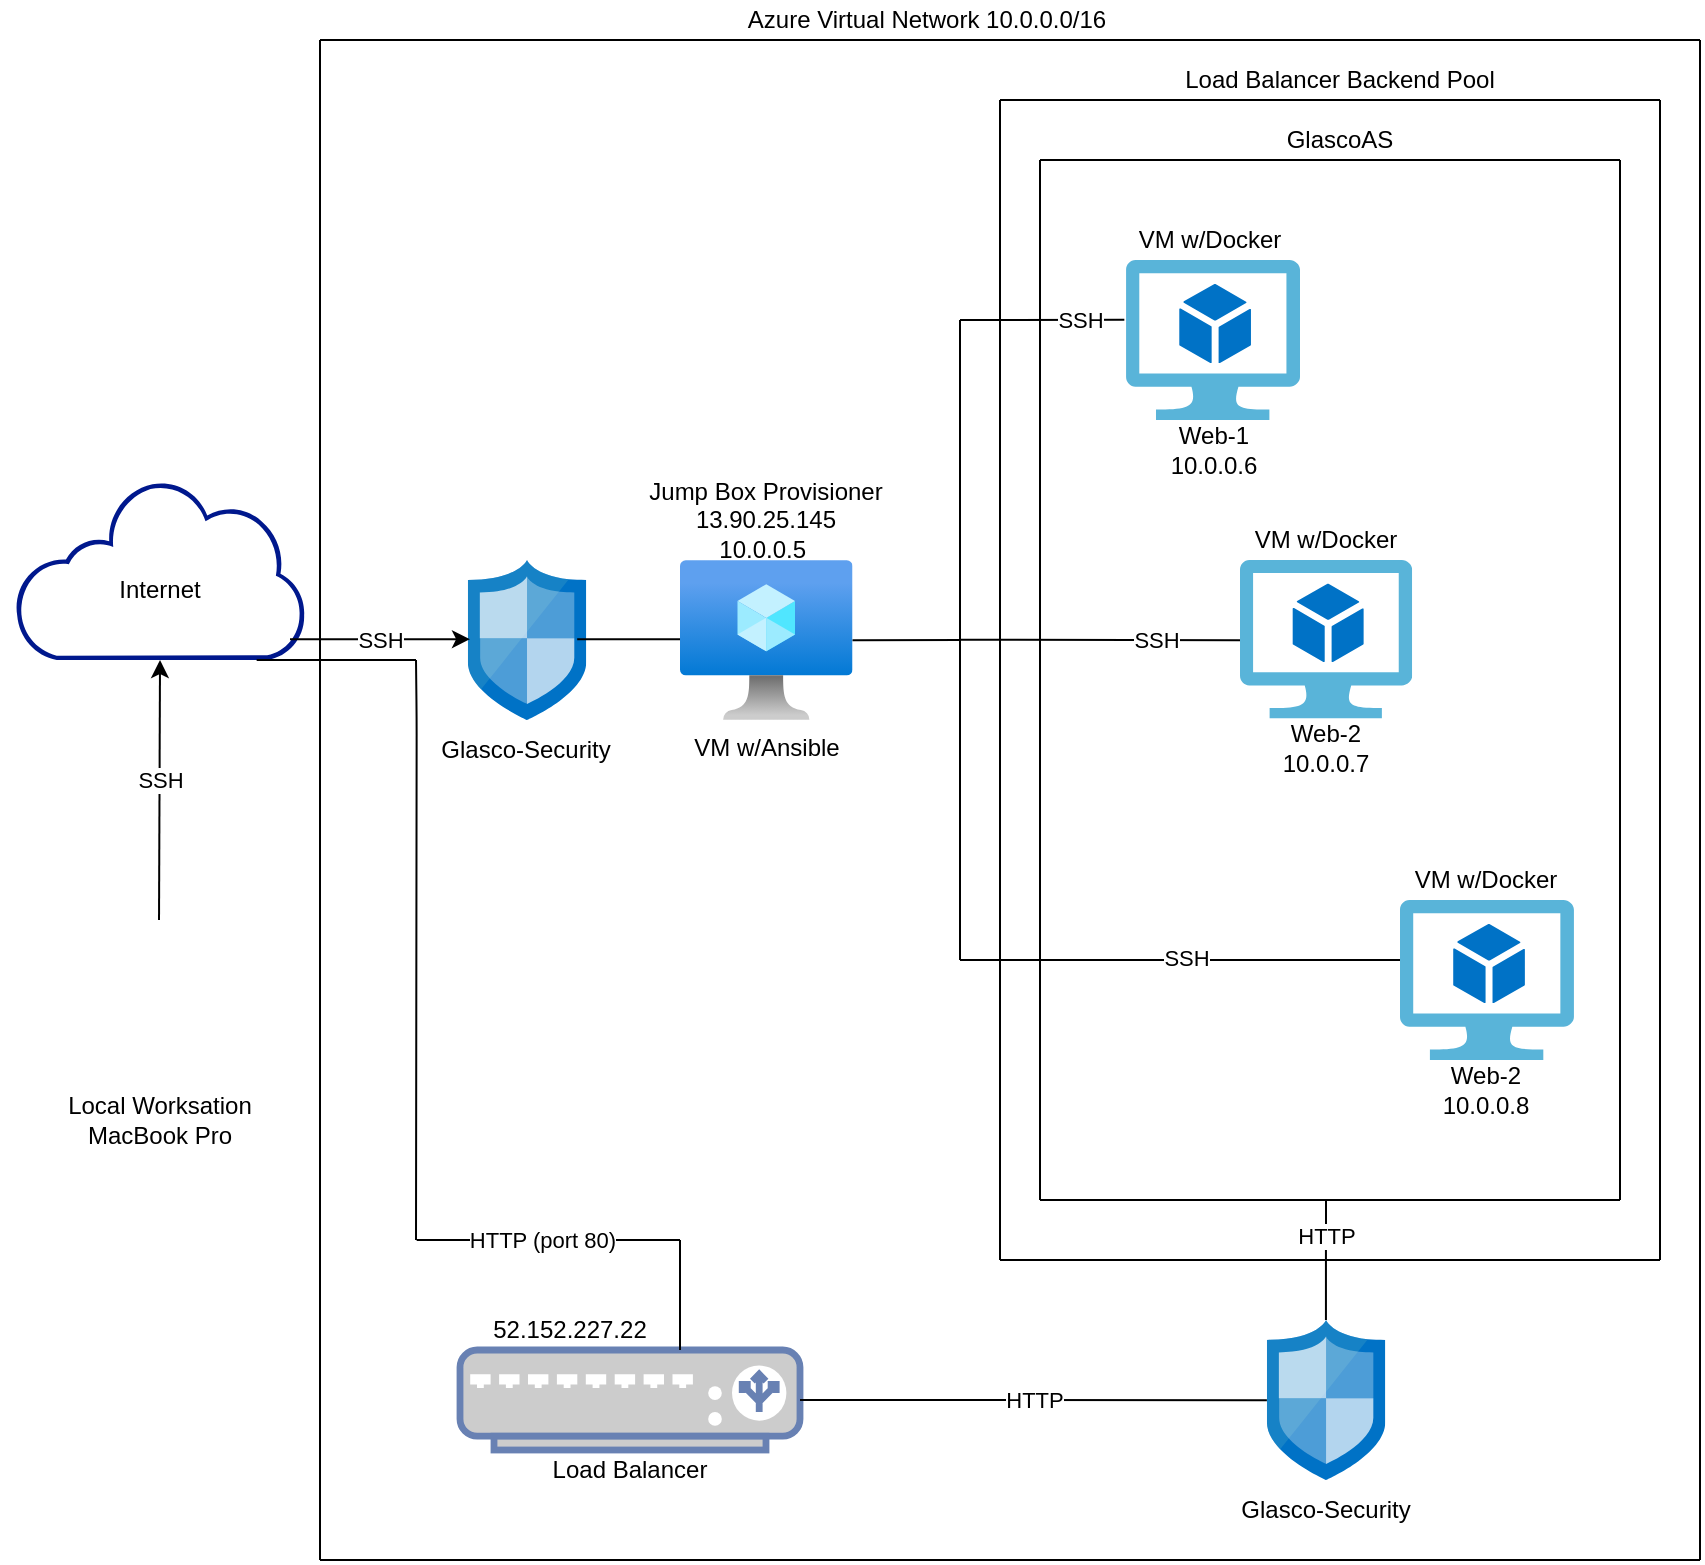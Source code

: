 <mxfile version="15.0.3" type="google"><diagram id="_LGVgrBArFexP4xUa_fN" name="Page-1"><mxGraphModel dx="1371" dy="1869" grid="1" gridSize="10" guides="1" tooltips="1" connect="1" arrows="1" fold="1" page="1" pageScale="1" pageWidth="850" pageHeight="1100" math="0" shadow="0"><root><mxCell id="0"/><mxCell id="1" parent="0"/><mxCell id="zyjd3B9ICbz9_XR5wamm-1" value="" style="shape=image;html=1;verticalAlign=top;verticalLabelPosition=bottom;imageAspect=0;aspect=fixed;image=https://cdn4.iconfinder.com/data/icons/MacBook_Pro/128/leopard.png;" parent="1" vertex="1"><mxGeometry x="20" y="380" width="160" height="160" as="geometry"/></mxCell><mxCell id="zyjd3B9ICbz9_XR5wamm-2" value="Local Worksation&lt;br&gt;MacBook Pro" style="text;html=1;strokeColor=none;fillColor=none;align=center;verticalAlign=middle;whiteSpace=wrap;" parent="1" vertex="1"><mxGeometry x="35" y="500" width="130" height="40" as="geometry"/></mxCell><mxCell id="QxY7wI2vc7uPwKsF1gJe-1" value="" style="aspect=fixed;pointerEvents=1;shadow=0;dashed=0;html=1;strokeColor=none;labelPosition=center;verticalLabelPosition=bottom;verticalAlign=top;align=center;fillColor=#00188D;shape=mxgraph.mscae.enterprise.internet_hollow;rounded=0;sketch=0;" parent="1" vertex="1"><mxGeometry x="27.42" y="200" width="145.17" height="90" as="geometry"/></mxCell><mxCell id="QxY7wI2vc7uPwKsF1gJe-4" value="" style="endArrow=classic;html=1;entryX=0.5;entryY=1;entryDx=0;entryDy=0;entryPerimeter=0;" parent="1" target="QxY7wI2vc7uPwKsF1gJe-1" edge="1"><mxGeometry relative="1" as="geometry"><mxPoint x="99.51" y="420" as="sourcePoint"/><mxPoint x="99.51" y="330" as="targetPoint"/></mxGeometry></mxCell><mxCell id="QxY7wI2vc7uPwKsF1gJe-6" value="SSH" style="edgeLabel;html=1;align=center;verticalAlign=middle;resizable=0;points=[];" parent="QxY7wI2vc7uPwKsF1gJe-4" vertex="1" connectable="0"><mxGeometry x="0.28" y="-3" relative="1" as="geometry"><mxPoint x="-3" y="13" as="offset"/></mxGeometry></mxCell><mxCell id="QxY7wI2vc7uPwKsF1gJe-7" value="Internet" style="text;html=1;strokeColor=none;fillColor=none;align=center;verticalAlign=middle;whiteSpace=wrap;rounded=0;sketch=0;" parent="1" vertex="1"><mxGeometry x="75.01" y="240" width="50" height="30" as="geometry"/></mxCell><mxCell id="QxY7wI2vc7uPwKsF1gJe-8" value="" style="aspect=fixed;html=1;points=[];align=center;image;fontSize=12;image=img/lib/mscae/Network_Security_Groups_Classic.svg;rounded=0;sketch=0;" parent="1" vertex="1"><mxGeometry x="253.93" y="240" width="59.2" height="80" as="geometry"/></mxCell><mxCell id="QxY7wI2vc7uPwKsF1gJe-9" value="Glasco-Security" style="text;html=1;strokeColor=none;fillColor=none;align=center;verticalAlign=middle;whiteSpace=wrap;rounded=0;sketch=0;" parent="1" vertex="1"><mxGeometry x="228.33" y="320" width="110.4" height="30" as="geometry"/></mxCell><mxCell id="QxY7wI2vc7uPwKsF1gJe-10" value="" style="endArrow=classic;html=1;" parent="1" edge="1"><mxGeometry relative="1" as="geometry"><mxPoint x="165" y="279.58" as="sourcePoint"/><mxPoint x="255.0" y="279.58" as="targetPoint"/><Array as="points"/></mxGeometry></mxCell><mxCell id="QxY7wI2vc7uPwKsF1gJe-11" value="SSH" style="edgeLabel;resizable=0;html=1;align=center;verticalAlign=middle;" parent="QxY7wI2vc7uPwKsF1gJe-10" connectable="0" vertex="1"><mxGeometry relative="1" as="geometry"><mxPoint as="offset"/></mxGeometry></mxCell><mxCell id="QxY7wI2vc7uPwKsF1gJe-12" value="" style="endArrow=none;html=1;" parent="1" edge="1"><mxGeometry width="50" height="50" relative="1" as="geometry"><mxPoint x="308.59" y="279.58" as="sourcePoint"/><mxPoint x="369.39" y="279.58" as="targetPoint"/></mxGeometry></mxCell><mxCell id="QxY7wI2vc7uPwKsF1gJe-13" value="" style="aspect=fixed;html=1;points=[];align=center;image;fontSize=12;image=img/lib/azure2/compute/Virtual_Machine.svg;rounded=0;sketch=0;" parent="1" vertex="1"><mxGeometry x="360" y="240" width="86.26" height="80" as="geometry"/></mxCell><mxCell id="QxY7wI2vc7uPwKsF1gJe-14" value="VM w/Ansible" style="text;html=1;strokeColor=none;fillColor=none;align=center;verticalAlign=middle;whiteSpace=wrap;rounded=0;sketch=0;" parent="1" vertex="1"><mxGeometry x="364.69" y="319.2" width="76.87" height="30" as="geometry"/></mxCell><mxCell id="QxY7wI2vc7uPwKsF1gJe-16" value="Jump Box Provisioner&lt;br&gt;13.90.25.145&lt;br&gt;10.0.0.5&amp;nbsp;" style="text;html=1;strokeColor=none;fillColor=none;align=center;verticalAlign=middle;whiteSpace=wrap;rounded=0;sketch=0;" parent="1" vertex="1"><mxGeometry x="313.13" y="190" width="180" height="60" as="geometry"/></mxCell><mxCell id="QxY7wI2vc7uPwKsF1gJe-17" value="" style="aspect=fixed;html=1;points=[];align=center;image;fontSize=12;image=img/lib/mscae/Virtual_Machine_2.svg;rounded=0;sketch=0;" parent="1" vertex="1"><mxGeometry x="720" y="410" width="86.96" height="80" as="geometry"/></mxCell><mxCell id="QxY7wI2vc7uPwKsF1gJe-18" value="" style="aspect=fixed;html=1;points=[];align=center;image;fontSize=12;image=img/lib/mscae/Virtual_Machine_2.svg;rounded=0;sketch=0;" parent="1" vertex="1"><mxGeometry x="583.04" y="90" width="86.96" height="80" as="geometry"/></mxCell><mxCell id="QxY7wI2vc7uPwKsF1gJe-19" value="" style="aspect=fixed;html=1;points=[];align=center;image;fontSize=12;image=img/lib/mscae/Virtual_Machine_2.svg;rounded=0;sketch=0;" parent="1" vertex="1"><mxGeometry x="640" y="240" width="86.09" height="79.2" as="geometry"/></mxCell><mxCell id="QxY7wI2vc7uPwKsF1gJe-21" value="" style="endArrow=none;html=1;" parent="1" edge="1"><mxGeometry width="50" height="50" relative="1" as="geometry"><mxPoint x="540" y="560" as="sourcePoint"/><mxPoint x="540" y="40" as="targetPoint"/><Array as="points"/></mxGeometry></mxCell><mxCell id="QxY7wI2vc7uPwKsF1gJe-22" value="" style="endArrow=none;html=1;" parent="1" edge="1"><mxGeometry width="50" height="50" relative="1" as="geometry"><mxPoint x="540" y="560" as="sourcePoint"/><mxPoint x="830" y="560" as="targetPoint"/><Array as="points"/></mxGeometry></mxCell><mxCell id="QxY7wI2vc7uPwKsF1gJe-23" value="" style="endArrow=none;html=1;" parent="1" edge="1"><mxGeometry width="50" height="50" relative="1" as="geometry"><mxPoint x="540" y="40" as="sourcePoint"/><mxPoint x="830" y="40" as="targetPoint"/><Array as="points"/></mxGeometry></mxCell><mxCell id="QxY7wI2vc7uPwKsF1gJe-24" value="" style="endArrow=none;html=1;" parent="1" edge="1"><mxGeometry width="50" height="50" relative="1" as="geometry"><mxPoint x="830" y="560" as="sourcePoint"/><mxPoint x="830" y="40" as="targetPoint"/><Array as="points"/></mxGeometry></mxCell><mxCell id="QxY7wI2vc7uPwKsF1gJe-25" value="Web-1&lt;br&gt;10.0.0.6" style="text;html=1;strokeColor=none;fillColor=none;align=center;verticalAlign=middle;whiteSpace=wrap;rounded=0;sketch=0;" parent="1" vertex="1"><mxGeometry x="606.52" y="170" width="40" height="30" as="geometry"/></mxCell><mxCell id="QxY7wI2vc7uPwKsF1gJe-26" value="Web-2&lt;br&gt;10.0.0.7" style="text;html=1;strokeColor=none;fillColor=none;align=center;verticalAlign=middle;whiteSpace=wrap;rounded=0;sketch=0;" parent="1" vertex="1"><mxGeometry x="663.05" y="319.2" width="40" height="30" as="geometry"/></mxCell><mxCell id="QxY7wI2vc7uPwKsF1gJe-27" value="Web-2&lt;br&gt;10.0.0.8" style="text;html=1;strokeColor=none;fillColor=none;align=center;verticalAlign=middle;whiteSpace=wrap;rounded=0;sketch=0;" parent="1" vertex="1"><mxGeometry x="743.48" y="490" width="40" height="30" as="geometry"/></mxCell><mxCell id="QxY7wI2vc7uPwKsF1gJe-28" value="GlascoAS" style="text;html=1;strokeColor=none;fillColor=none;align=center;verticalAlign=middle;whiteSpace=wrap;rounded=0;sketch=0;" parent="1" vertex="1"><mxGeometry x="670" y="20" width="40" height="20" as="geometry"/></mxCell><mxCell id="QxY7wI2vc7uPwKsF1gJe-29" value="VM w/Docker" style="text;html=1;strokeColor=none;fillColor=none;align=center;verticalAlign=middle;whiteSpace=wrap;rounded=0;sketch=0;" parent="1" vertex="1"><mxGeometry x="628.05" y="220" width="110" height="20" as="geometry"/></mxCell><mxCell id="QxY7wI2vc7uPwKsF1gJe-30" value="VM w/Docker" style="text;html=1;strokeColor=none;fillColor=none;align=center;verticalAlign=middle;whiteSpace=wrap;rounded=0;sketch=0;" parent="1" vertex="1"><mxGeometry x="570" y="70" width="110" height="20" as="geometry"/></mxCell><mxCell id="QxY7wI2vc7uPwKsF1gJe-31" value="VM w/Docker" style="text;html=1;strokeColor=none;fillColor=none;align=center;verticalAlign=middle;whiteSpace=wrap;rounded=0;sketch=0;" parent="1" vertex="1"><mxGeometry x="708.48" y="390" width="110" height="20" as="geometry"/></mxCell><mxCell id="QxY7wI2vc7uPwKsF1gJe-45" value="" style="endArrow=none;html=1;" parent="1" edge="1"><mxGeometry width="50" height="50" relative="1" as="geometry"><mxPoint x="520" y="590" as="sourcePoint"/><mxPoint x="520" y="10" as="targetPoint"/></mxGeometry></mxCell><mxCell id="QxY7wI2vc7uPwKsF1gJe-46" value="" style="endArrow=none;html=1;" parent="1" edge="1"><mxGeometry width="50" height="50" relative="1" as="geometry"><mxPoint x="850" y="590" as="sourcePoint"/><mxPoint x="850" y="10" as="targetPoint"/></mxGeometry></mxCell><mxCell id="QxY7wI2vc7uPwKsF1gJe-47" value="" style="endArrow=none;html=1;" parent="1" edge="1"><mxGeometry width="50" height="50" relative="1" as="geometry"><mxPoint x="520" y="590" as="sourcePoint"/><mxPoint x="850" y="590" as="targetPoint"/><Array as="points"/></mxGeometry></mxCell><mxCell id="QxY7wI2vc7uPwKsF1gJe-48" value="" style="endArrow=none;html=1;" parent="1" edge="1"><mxGeometry width="50" height="50" relative="1" as="geometry"><mxPoint x="520" y="10" as="sourcePoint"/><mxPoint x="850" y="10" as="targetPoint"/><Array as="points"/></mxGeometry></mxCell><mxCell id="QxY7wI2vc7uPwKsF1gJe-49" value="Load Balancer Backend Pool" style="text;html=1;strokeColor=none;fillColor=none;align=center;verticalAlign=middle;whiteSpace=wrap;rounded=0;sketch=0;" parent="1" vertex="1"><mxGeometry x="609.24" y="-10" width="161.52" height="20" as="geometry"/></mxCell><mxCell id="QxY7wI2vc7uPwKsF1gJe-58" value="" style="endArrow=none;html=1;" parent="1" edge="1"><mxGeometry width="50" height="50" relative="1" as="geometry"><mxPoint x="870" y="740" as="sourcePoint"/><mxPoint x="870" y="-20" as="targetPoint"/></mxGeometry></mxCell><mxCell id="QxY7wI2vc7uPwKsF1gJe-59" value="" style="endArrow=none;html=1;" parent="1" edge="1"><mxGeometry width="50" height="50" relative="1" as="geometry"><mxPoint x="180" y="740" as="sourcePoint"/><mxPoint x="180" y="-20.0" as="targetPoint"/></mxGeometry></mxCell><mxCell id="QxY7wI2vc7uPwKsF1gJe-60" value="" style="endArrow=none;html=1;" parent="1" edge="1"><mxGeometry width="50" height="50" relative="1" as="geometry"><mxPoint x="180" y="-20" as="sourcePoint"/><mxPoint x="870" y="-20" as="targetPoint"/><Array as="points"/></mxGeometry></mxCell><mxCell id="QxY7wI2vc7uPwKsF1gJe-61" value="" style="endArrow=none;html=1;" parent="1" edge="1"><mxGeometry width="50" height="50" relative="1" as="geometry"><mxPoint x="180" y="740" as="sourcePoint"/><mxPoint x="870" y="740" as="targetPoint"/><Array as="points"/></mxGeometry></mxCell><mxCell id="QxY7wI2vc7uPwKsF1gJe-62" value="Azure Virtual Network 10.0.0.0/16" style="text;html=1;strokeColor=none;fillColor=none;align=center;verticalAlign=middle;whiteSpace=wrap;rounded=0;sketch=0;" parent="1" vertex="1"><mxGeometry x="380" y="-40" width="206.52" height="20" as="geometry"/></mxCell><mxCell id="QxY7wI2vc7uPwKsF1gJe-63" value="" style="fontColor=#0066CC;verticalAlign=top;verticalLabelPosition=bottom;labelPosition=center;align=center;html=1;outlineConnect=0;fillColor=#CCCCCC;strokeColor=#6881B3;gradientColor=none;gradientDirection=north;strokeWidth=2;shape=mxgraph.networks.load_balancer;rounded=0;sketch=0;" parent="1" vertex="1"><mxGeometry x="250" y="635" width="170" height="50" as="geometry"/></mxCell><mxCell id="QxY7wI2vc7uPwKsF1gJe-64" value="" style="aspect=fixed;html=1;points=[];align=center;image;fontSize=12;image=img/lib/mscae/Network_Security_Groups_Classic.svg;rounded=0;sketch=0;" parent="1" vertex="1"><mxGeometry x="653.45" y="620" width="59.2" height="80" as="geometry"/></mxCell><mxCell id="QxY7wI2vc7uPwKsF1gJe-65" value="Load Balancer" style="text;html=1;strokeColor=none;fillColor=none;align=center;verticalAlign=middle;whiteSpace=wrap;rounded=0;sketch=0;" parent="1" vertex="1"><mxGeometry x="290" y="685" width="90" height="20" as="geometry"/></mxCell><mxCell id="QxY7wI2vc7uPwKsF1gJe-66" value="52.152.227.22" style="text;html=1;strokeColor=none;fillColor=none;align=center;verticalAlign=middle;whiteSpace=wrap;rounded=0;sketch=0;" parent="1" vertex="1"><mxGeometry x="250" y="615" width="110" height="20" as="geometry"/></mxCell><mxCell id="QxY7wI2vc7uPwKsF1gJe-67" value="Glasco-Security" style="text;html=1;strokeColor=none;fillColor=none;align=center;verticalAlign=middle;whiteSpace=wrap;rounded=0;sketch=0;" parent="1" vertex="1"><mxGeometry x="628.05" y="700" width="110.4" height="30" as="geometry"/></mxCell><mxCell id="QxY7wI2vc7uPwKsF1gJe-74" value="" style="endArrow=none;html=1;" parent="1" edge="1"><mxGeometry width="50" height="50" relative="1" as="geometry"><mxPoint x="420" y="660" as="sourcePoint"/><mxPoint x="653.45" y="660.12" as="targetPoint"/></mxGeometry></mxCell><mxCell id="QxY7wI2vc7uPwKsF1gJe-75" value="HTTP" style="edgeLabel;html=1;align=center;verticalAlign=middle;resizable=0;points=[];" parent="QxY7wI2vc7uPwKsF1gJe-74" vertex="1" connectable="0"><mxGeometry x="-0.003" relative="1" as="geometry"><mxPoint as="offset"/></mxGeometry></mxCell><mxCell id="QxY7wI2vc7uPwKsF1gJe-76" value="" style="endArrow=none;html=1;" parent="1" edge="1"><mxGeometry width="50" height="50" relative="1" as="geometry"><mxPoint x="148.33" y="290" as="sourcePoint"/><mxPoint x="228" y="290" as="targetPoint"/></mxGeometry></mxCell><mxCell id="QxY7wI2vc7uPwKsF1gJe-79" value="" style="endArrow=none;html=1;" parent="1" edge="1"><mxGeometry width="50" height="50" relative="1" as="geometry"><mxPoint x="228" y="290" as="sourcePoint"/><mxPoint x="228" y="580" as="targetPoint"/><Array as="points"><mxPoint x="228.33" y="320"/></Array></mxGeometry></mxCell><mxCell id="QxY7wI2vc7uPwKsF1gJe-81" value="" style="endArrow=none;html=1;" parent="1" edge="1"><mxGeometry width="50" height="50" relative="1" as="geometry"><mxPoint x="228.33" y="580" as="sourcePoint"/><mxPoint x="360" y="580" as="targetPoint"/><Array as="points"><mxPoint x="270" y="580"/></Array></mxGeometry></mxCell><mxCell id="QxY7wI2vc7uPwKsF1gJe-85" value="HTTP (port 80)" style="edgeLabel;html=1;align=center;verticalAlign=middle;resizable=0;points=[];" parent="QxY7wI2vc7uPwKsF1gJe-81" vertex="1" connectable="0"><mxGeometry x="-0.052" relative="1" as="geometry"><mxPoint as="offset"/></mxGeometry></mxCell><mxCell id="QxY7wI2vc7uPwKsF1gJe-84" value="" style="endArrow=none;html=1;" parent="1" edge="1"><mxGeometry width="50" height="50" relative="1" as="geometry"><mxPoint x="360" y="635" as="sourcePoint"/><mxPoint x="360" y="580" as="targetPoint"/></mxGeometry></mxCell><mxCell id="QxY7wI2vc7uPwKsF1gJe-86" value="" style="endArrow=none;html=1;" parent="1" edge="1"><mxGeometry width="50" height="50" relative="1" as="geometry"><mxPoint x="446.26" y="280.18" as="sourcePoint"/><mxPoint x="500" y="280" as="targetPoint"/></mxGeometry></mxCell><mxCell id="QxY7wI2vc7uPwKsF1gJe-87" value="" style="endArrow=none;html=1;" parent="1" edge="1"><mxGeometry width="50" height="50" relative="1" as="geometry"><mxPoint x="500" y="280" as="sourcePoint"/><mxPoint x="500" y="120" as="targetPoint"/></mxGeometry></mxCell><mxCell id="QxY7wI2vc7uPwKsF1gJe-88" value="" style="endArrow=none;html=1;" parent="1" edge="1"><mxGeometry width="50" height="50" relative="1" as="geometry"><mxPoint x="500" y="440" as="sourcePoint"/><mxPoint x="500" y="280" as="targetPoint"/><Array as="points"/></mxGeometry></mxCell><mxCell id="QxY7wI2vc7uPwKsF1gJe-89" value="" style="endArrow=none;html=1;" parent="1" edge="1"><mxGeometry width="50" height="50" relative="1" as="geometry"><mxPoint x="500" y="440" as="sourcePoint"/><mxPoint x="720" y="440" as="targetPoint"/></mxGeometry></mxCell><mxCell id="QxY7wI2vc7uPwKsF1gJe-90" value="SSH" style="edgeLabel;html=1;align=center;verticalAlign=middle;resizable=0;points=[];" parent="QxY7wI2vc7uPwKsF1gJe-89" vertex="1" connectable="0"><mxGeometry x="0.022" y="1" relative="1" as="geometry"><mxPoint as="offset"/></mxGeometry></mxCell><mxCell id="QxY7wI2vc7uPwKsF1gJe-91" value="" style="endArrow=none;html=1;" parent="1" edge="1"><mxGeometry width="50" height="50" relative="1" as="geometry"><mxPoint x="500" y="279.84" as="sourcePoint"/><mxPoint x="640" y="280.15" as="targetPoint"/></mxGeometry></mxCell><mxCell id="QxY7wI2vc7uPwKsF1gJe-92" value="SSH" style="edgeLabel;html=1;align=center;verticalAlign=middle;resizable=0;points=[];" parent="QxY7wI2vc7uPwKsF1gJe-91" vertex="1" connectable="0"><mxGeometry x="0.397" relative="1" as="geometry"><mxPoint as="offset"/></mxGeometry></mxCell><mxCell id="QxY7wI2vc7uPwKsF1gJe-93" value="" style="endArrow=none;html=1;entryX=-0.01;entryY=0.373;entryDx=0;entryDy=0;entryPerimeter=0;" parent="1" target="QxY7wI2vc7uPwKsF1gJe-18" edge="1"><mxGeometry width="50" height="50" relative="1" as="geometry"><mxPoint x="500" y="120" as="sourcePoint"/><mxPoint x="560" y="120" as="targetPoint"/></mxGeometry></mxCell><mxCell id="QxY7wI2vc7uPwKsF1gJe-94" value="SSH" style="edgeLabel;html=1;align=center;verticalAlign=middle;resizable=0;points=[];" parent="QxY7wI2vc7uPwKsF1gJe-93" vertex="1" connectable="0"><mxGeometry x="0.696" relative="1" as="geometry"><mxPoint x="-10" as="offset"/></mxGeometry></mxCell><mxCell id="QxY7wI2vc7uPwKsF1gJe-97" value="" style="endArrow=none;html=1;" parent="1" edge="1"><mxGeometry width="50" height="50" relative="1" as="geometry"><mxPoint x="682.96" y="620" as="sourcePoint"/><mxPoint x="683" y="560" as="targetPoint"/></mxGeometry></mxCell><mxCell id="QxY7wI2vc7uPwKsF1gJe-98" value="HTTP" style="edgeLabel;html=1;align=center;verticalAlign=middle;resizable=0;points=[];" parent="QxY7wI2vc7uPwKsF1gJe-97" vertex="1" connectable="0"><mxGeometry x="0.422" relative="1" as="geometry"><mxPoint as="offset"/></mxGeometry></mxCell></root></mxGraphModel></diagram></mxfile>